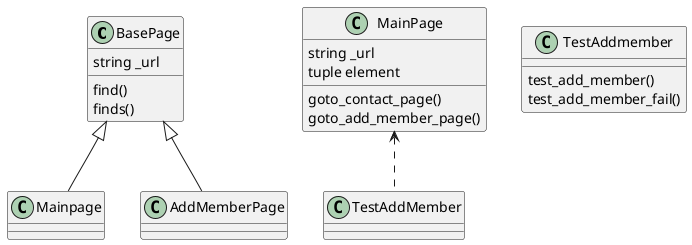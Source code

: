@startuml

class BasePage{
    string _url
    find()
    finds()
}

class MainPage{
    string _url
    tuple element
    goto_contact_page()
    goto_add_member_page()
}

class TestAddmember{
    test_add_member()
    test_add_member_fail()
}
BasePage <|-- Mainpage
BasePage <|-- AddMemberPage
MainPage <.. TestAddMember
@enduml